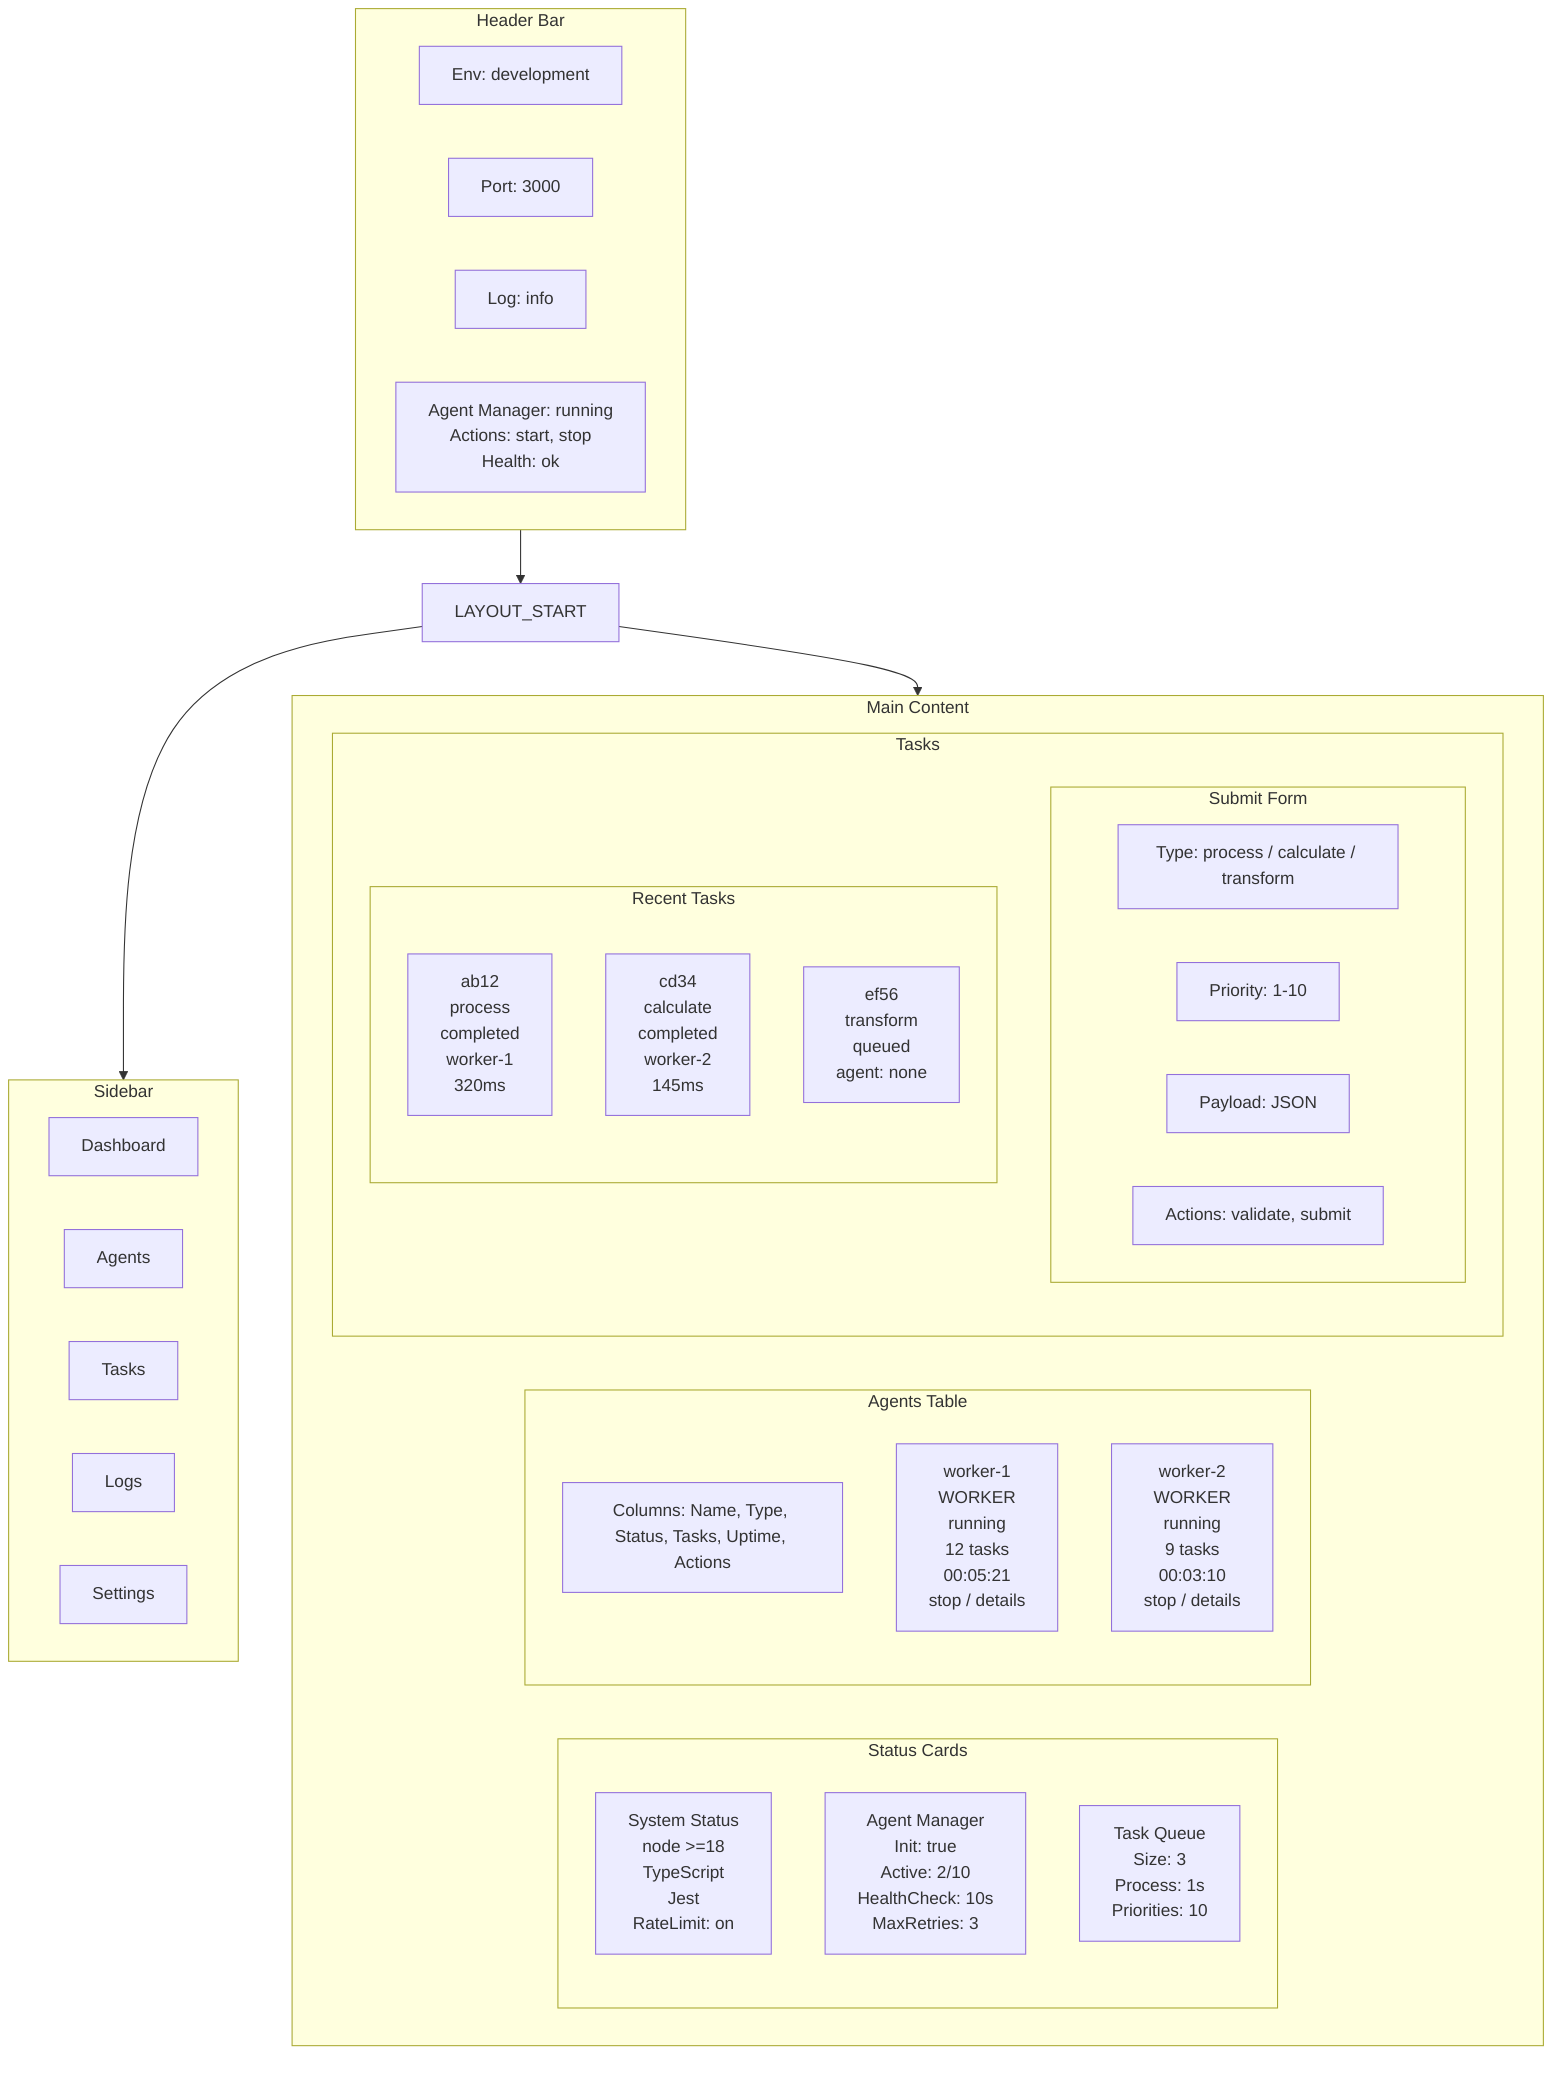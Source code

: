 graph TD
    %% Header across top
    subgraph HEADER[Header Bar]
        H1[Env: development]
        H2[Port: 3000]
        H3[Log: info]
        H4[Agent Manager: running<br/>Actions: start, stop<br/>Health: ok]
    end

    %% Invisible connector node
    HEADER --> LAYOUT_START

    %% Sidebar on left
    subgraph SIDEBAR[Sidebar]
        S1[Dashboard]
        S2[Agents]
        S3[Tasks]
        S4[Logs]
        S5[Settings]
    end

    %% Main content on right
    subgraph MAIN[Main Content]
        
        %% Status cards at top row
        subgraph STATUSCARDS[Status Cards]
            SC1[System Status<br/>node >=18<br/>TypeScript<br/>Jest<br/>RateLimit: on]
            SC2[Agent Manager<br/>Init: true<br/>Active: 2/10<br/>HealthCheck: 10s<br/>MaxRetries: 3]
            SC3[Task Queue<br/>Size: 3<br/>Process: 1s<br/>Priorities: 10]
        end
        
        %% Agents table in middle row
        subgraph AGENTS[Agents Table]
            AHEAD[Columns: Name, Type, Status, Tasks, Uptime, Actions]
            A1[worker-1<br/>WORKER<br/>running<br/>12 tasks<br/>00:05:21<br/>stop / details]
            A2[worker-2<br/>WORKER<br/>running<br/>9 tasks<br/>00:03:10<br/>stop / details]
        end
        
        %% Tasks section bottom row
        subgraph TASKS[Tasks]
            subgraph SUBMIT[Submit Form]
                F1[Type: process / calculate / transform]
                F2[Priority: 1-10]
                F3[Payload: JSON]
                F4[Actions: validate, submit]
            end
            
            subgraph RECENT[Recent Tasks]
                R1[ab12<br/>process<br/>completed<br/>worker-1<br/>320ms]
                R2[cd34<br/>calculate<br/>completed<br/>worker-2<br/>145ms]
                R3[ef56<br/>transform<br/>queued<br/>agent: none]
            end
        end
    end

    %% Positioning flow
    LAYOUT_START --> SIDEBAR
    LAYOUT_START --> MAIN